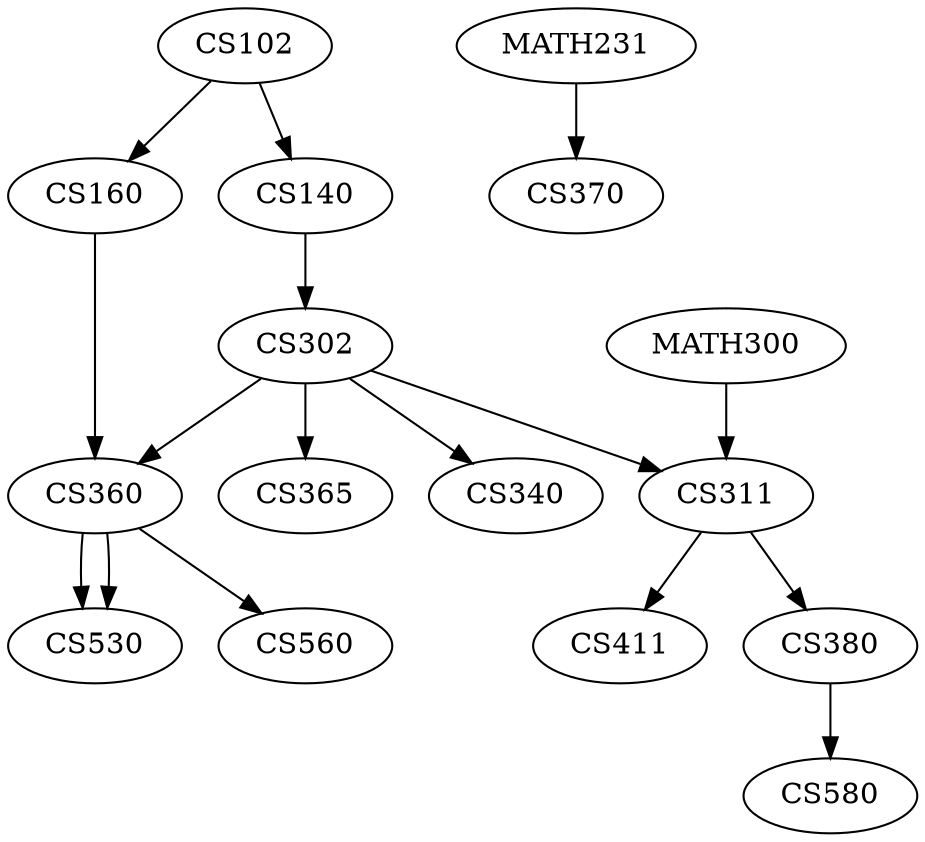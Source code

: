 digraph dep{
CS102;
CS102 -> CS160;
CS102 -> CS140;
CS140;
CS140 -> CS302;
CS160;
CS160 -> CS360;
CS302;
CS302 -> CS365;
CS302 -> CS340;
CS302 -> CS360;
CS302 -> CS311;
MATH300;
MATH300 -> CS311;
CS311;
CS311 -> CS411;
CS311 -> CS380;
CS360;
CS360 -> CS530;
CS360 -> CS530;
CS360 -> CS560;
CS340;
CS380;
CS380 -> CS580;
MATH231;
MATH231 -> CS370;
CS370;
CS365;
CS411;
CS580;
CS560;
CS530;
}
